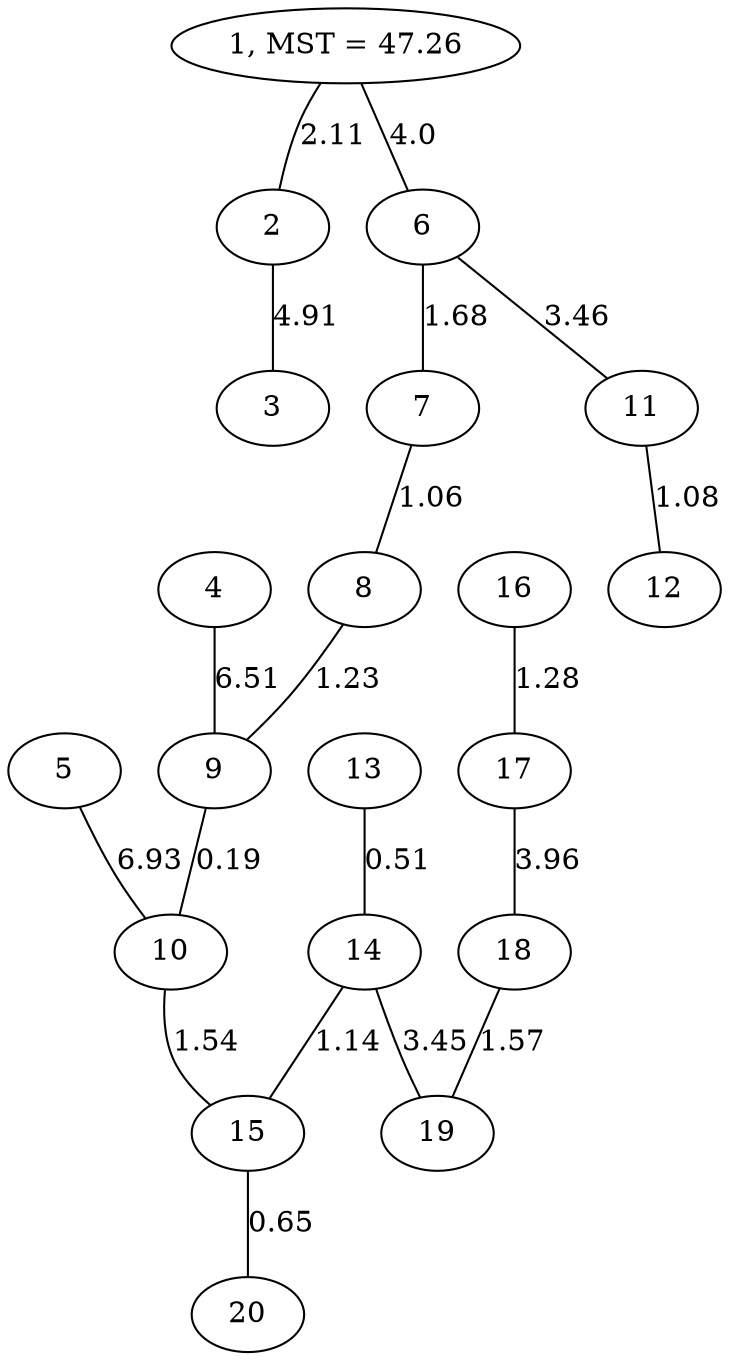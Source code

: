 graph kruskalI_malla{
5--10 [label=6.93]
4--9 [label=6.51]
2--3 [label=4.91]
1--6 [label=4.0]
17--18 [label=3.96]
6--11 [label=3.46]
14--19 [label=3.45]
1--2 [label=2.11]
6--7 [label=1.68]
18--19 [label=1.57]
10--15 [label=1.54]
16--17 [label=1.28]
8--9 [label=1.23]
14--15 [label=1.14]
11--12 [label=1.08]
7--8 [label=1.06]
15--20 [label=0.65]
13--14 [label=0.51]
9--10 [label=0.19]
1 [label="1, MST = 47.26"]
}
